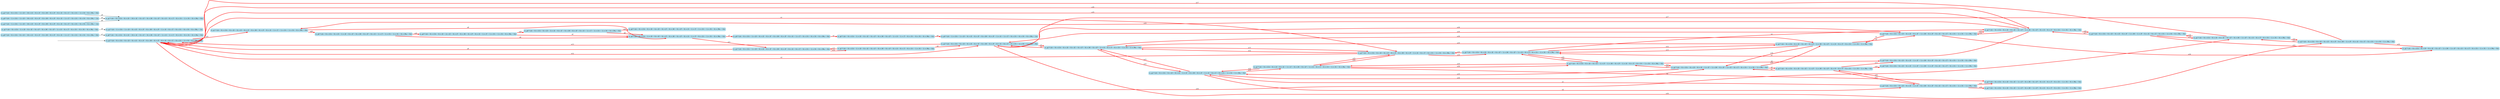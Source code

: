 digraph G {

	rankdir = LR;

	start_c_q2_99[style=invisible];

	node[shape=box, style="rounded, filled", color=lightblue2];

	c_q2_123[label="(c_q2 ≝ ((A = 0) ∧ (CA = 0) ∧ (D = 0) ∧ (E = 0) ∧ (F = 0) ∧ (M = 0) ∧ (P = 1) ∧ (S = 0) ∧ (T = 0) ∧ (Ut = 1) ∧ (Vi = 1) ∧ (Wa = 0)))"];
	c_q0_35[label="(c_q0 ≝ ((A = 1) ∧ (CA = 1) ∧ (D = 0) ∧ (E = 0) ∧ (F = 0) ∧ (M = 0) ∧ (P = 1) ∧ (S = 1) ∧ (T = 0) ∧ (Ut = 0) ∧ (Vi = 0) ∧ (Wa = 1)))"];
	c_q2_150[label="(c_q2 ≝ ((A = 0) ∧ (CA = 0) ∧ (D = 0) ∧ (E = 1) ∧ (F = 1) ∧ (M = 0) ∧ (P = 0) ∧ (S = 0) ∧ (T = 0) ∧ (Ut = 1) ∧ (Vi = 1) ∧ (Wa = 0)))"];
	c_q1_93[label="(c_q1 ≝ ((A = 0) ∧ (CA = 0) ∧ (D = 0) ∧ (E = 0) ∧ (F = 0) ∧ (M = 0) ∧ (P = 0) ∧ (S = 1) ∧ (T = 1) ∧ (Ut = 1) ∧ (Vi = 0) ∧ (Wa = 0)))"];
	c_q2_149[label="(c_q2 ≝ ((A = 0) ∧ (CA = 0) ∧ (D = 0) ∧ (E = 1) ∧ (F = 1) ∧ (M = 1) ∧ (P = 0) ∧ (S = 0) ∧ (T = 0) ∧ (Ut = 1) ∧ (Vi = 1) ∧ (Wa = 0)))"];
	c_q2_167[label="(c_q2 ≝ ((A = 0) ∧ (CA = 1) ∧ (D = 0) ∧ (E = 0) ∧ (F = 0) ∧ (M = 0) ∧ (P = 0) ∧ (S = 0) ∧ (T = 0) ∧ (Ut = 1) ∧ (Vi = 0) ∧ (Wa = 0)))"];
	c_q2_125[label="(c_q2 ≝ ((A = 0) ∧ (CA = 0) ∧ (D = 0) ∧ (E = 1) ∧ (F = 0) ∧ (M = 0) ∧ (P = 1) ∧ (S = 0) ∧ (T = 0) ∧ (Ut = 1) ∧ (Vi = 1) ∧ (Wa = 0)))"];
	c_q0_40[label="(c_q0 ≝ ((A = 0) ∧ (CA = 0) ∧ (D = 1) ∧ (E = 0) ∧ (F = 0) ∧ (M = 0) ∧ (P = 0) ∧ (S = 1) ∧ (T = 1) ∧ (Ut = 1) ∧ (Vi = 0) ∧ (Wa = 0)))"];
	c_q0_76[label="(c_q0 ≝ ((A = 0) ∧ (CA = 0) ∧ (D = 2) ∧ (E = 0) ∧ (F = 0) ∧ (M = 0) ∧ (P = 0) ∧ (S = 1) ∧ (T = 1) ∧ (Ut = 1) ∧ (Vi = 0) ∧ (Wa = 0)))"];
	c_q2_174[label="(c_q2 ≝ ((A = 0) ∧ (CA = 0) ∧ (D = 0) ∧ (E = 0) ∧ (F = 1) ∧ (M = 0) ∧ (P = 0) ∧ (S = 0) ∧ (T = 0) ∧ (Ut = 1) ∧ (Vi = 1) ∧ (Wa = 0)))"];
	c_q2_158[label="(c_q2 ≝ ((A = 0) ∧ (CA = 0) ∧ (D = 0) ∧ (E = 1) ∧ (F = 1) ∧ (M = 0) ∧ (P = 1) ∧ (S = 0) ∧ (T = 0) ∧ (Ut = 1) ∧ (Vi = 0) ∧ (Wa = 0)))"];
	c_q2_173[label="(c_q2 ≝ ((A = 0) ∧ (CA = 0) ∧ (D = 0) ∧ (E = 0) ∧ (F = 1) ∧ (M = 1) ∧ (P = 0) ∧ (S = 0) ∧ (T = 0) ∧ (Ut = 1) ∧ (Vi = 1) ∧ (Wa = 0)))"];
	c_q0_161[label="(c_q0 ≝ ((A = 0) ∧ (CA = 1) ∧ (D = 0) ∧ (E = 0) ∧ (F = 0) ∧ (M = 0) ∧ (P = 0) ∧ (S = 1) ∧ (T = 0) ∧ (Ut = 1) ∧ (Vi = 0) ∧ (Wa = 0)))"];
	c_q0_72[label="(c_q0 ≝ ((A = 0) ∧ (CA = 1) ∧ (D = 0) ∧ (E = 0) ∧ (F = 0) ∧ (M = 0) ∧ (P = 0) ∧ (S = 1) ∧ (T = 0) ∧ (Ut = 0) ∧ (Vi = 0) ∧ (Wa = 0)))"];
	c_q0_33[label="(c_q0 ≝ ((A = 0) ∧ (CA = 0) ∧ (D = 10) ∧ (E = 0) ∧ (F = 0) ∧ (M = 0) ∧ (P = 1) ∧ (S = 1) ∧ (T = 0) ∧ (Ut = 0) ∧ (Vi = 0) ∧ (Wa = 0)))"];
	c_q2_4[label="(c_q2 ≝ ((A = 0) ∧ (CA = 1) ∧ (D = 0) ∧ (E = 0) ∧ (F = 0) ∧ (M = 0) ∧ (P = 1) ∧ (S = 0) ∧ (T = 0) ∧ (Ut = 0) ∧ (Vi = 0) ∧ (Wa = 0)))"];
	c_q2_155[label="(c_q2 ≝ ((A = 0) ∧ (CA = 0) ∧ (D = 0) ∧ (E = 1) ∧ (F = 1) ∧ (M = 0) ∧ (P = 1) ∧ (S = 0) ∧ (T = 0) ∧ (Ut = 1) ∧ (Vi = 1) ∧ (Wa = 0)))"];
	c_q2_166[label="(c_q2 ≝ ((A = 0) ∧ (CA = 1) ∧ (D = 0) ∧ (E = 0) ∧ (F = 0) ∧ (M = 0) ∧ (P = 0) ∧ (S = 0) ∧ (T = 0) ∧ (Ut = 1) ∧ (Vi = 1) ∧ (Wa = 0)))"];
	c_q2_127[label="(c_q2 ≝ ((A = 0) ∧ (CA = 0) ∧ (D = 0) ∧ (E = 1) ∧ (F = 0) ∧ (M = 0) ∧ (P = 0) ∧ (S = 0) ∧ (T = 0) ∧ (Ut = 1) ∧ (Vi = 0) ∧ (Wa = 0)))"];
	c_q2_8[label="(c_q2 ≝ ((A = 0) ∧ (CA = 1) ∧ (D = 10) ∧ (E = 0) ∧ (F = 0) ∧ (M = 0) ∧ (P = 0) ∧ (S = 0) ∧ (T = 0) ∧ (Ut = 1) ∧ (Vi = 0) ∧ (Wa = 0)))"];
	c_q2_143[label="(c_q2 ≝ ((A = 0) ∧ (CA = 0) ∧ (D = 0) ∧ (E = 0) ∧ (F = 0) ∧ (M = 1) ∧ (P = 0) ∧ (S = 0) ∧ (T = 0) ∧ (Ut = 1) ∧ (Vi = 0) ∧ (Wa = 0)))"];
	c_q2_99[label="(c_q2 ≝ ((A = 0) ∧ (CA = 0) ∧ (D = 0) ∧ (E = 0) ∧ (F = 0) ∧ (M = 0) ∧ (P = 0) ∧ (S = 0) ∧ (T = 0) ∧ (Ut = 1) ∧ (Vi = 0) ∧ (Wa = 0)))"];
	c_q2_169[label="(c_q2 ≝ ((A = 0) ∧ (CA = 0) ∧ (D = 0) ∧ (E = 0) ∧ (F = 1) ∧ (M = 0) ∧ (P = 1) ∧ (S = 0) ∧ (T = 0) ∧ (Ut = 1) ∧ (Vi = 1) ∧ (Wa = 0)))"];
	c_q2_171[label="(c_q2 ≝ ((A = 0) ∧ (CA = 0) ∧ (D = 0) ∧ (E = 0) ∧ (F = 1) ∧ (M = 0) ∧ (P = 0) ∧ (S = 0) ∧ (T = 0) ∧ (Ut = 1) ∧ (Vi = 0) ∧ (Wa = 0)))"];
	c_q2_142[label="(c_q2 ≝ ((A = 0) ∧ (CA = 0) ∧ (D = 0) ∧ (E = 0) ∧ (F = 1) ∧ (M = 1) ∧ (P = 0) ∧ (S = 0) ∧ (T = 0) ∧ (Ut = 1) ∧ (Vi = 0) ∧ (Wa = 0)))"];
	c_q2_153[label="(c_q2 ≝ ((A = 0) ∧ (CA = 0) ∧ (D = 0) ∧ (E = 1) ∧ (F = 1) ∧ (M = 0) ∧ (P = 0) ∧ (S = 0) ∧ (T = 0) ∧ (Ut = 1) ∧ (Vi = 0) ∧ (Wa = 0)))"];
	c_q0_42[label="(c_q0 ≝ ((A = 1) ∧ (CA = 1) ∧ (D = 10) ∧ (E = 0) ∧ (F = 0) ∧ (M = 0) ∧ (P = 0) ∧ (S = 1) ∧ (T = 0) ∧ (Ut = 0) ∧ (Vi = 0) ∧ (Wa = 1)))"];
	c_q2_43[label="(c_q2 ≝ ((A = 0) ∧ (CA = 0) ∧ (D = 10) ∧ (E = 0) ∧ (F = 0) ∧ (M = 0) ∧ (P = 0) ∧ (S = 0) ∧ (T = 0) ∧ (Ut = 1) ∧ (Vi = 0) ∧ (Wa = 0)))"];
	c_q2_6[label="(c_q2 ≝ ((A = 1) ∧ (CA = 1) ∧ (D = 10) ∧ (E = 0) ∧ (F = 0) ∧ (M = 0) ∧ (P = 0) ∧ (S = 0) ∧ (T = 0) ∧ (Ut = 0) ∧ (Vi = 0) ∧ (Wa = 1)))"];
	c_q0_32[label="(c_q0 ≝ ((A = 0) ∧ (CA = 0) ∧ (D = 10) ∧ (E = 0) ∧ (F = 0) ∧ (M = 0) ∧ (P = 0) ∧ (S = 1) ∧ (T = 0) ∧ (Ut = 0) ∧ (Vi = 0) ∧ (Wa = 0)))"];
	c_q2_115[label="(c_q2 ≝ ((A = 0) ∧ (CA = 0) ∧ (D = 0) ∧ (E = 0) ∧ (F = 0) ∧ (M = 0) ∧ (P = 1) ∧ (S = 0) ∧ (T = 0) ∧ (Ut = 1) ∧ (Vi = 0) ∧ (Wa = 0)))"];
	c_q2_5[label="(c_q2 ≝ ((A = 1) ∧ (CA = 1) ∧ (D = 0) ∧ (E = 0) ∧ (F = 0) ∧ (M = 0) ∧ (P = 1) ∧ (S = 0) ∧ (T = 0) ∧ (Ut = 0) ∧ (Vi = 0) ∧ (Wa = 1)))"];
	c_q2_175[label="(c_q2 ≝ ((A = 0) ∧ (CA = 0) ∧ (D = 0) ∧ (E = 0) ∧ (F = 0) ∧ (M = 0) ∧ (P = 0) ∧ (S = 0) ∧ (T = 0) ∧ (Ut = 1) ∧ (Vi = 1) ∧ (Wa = 0)))"];
	c_q2_157[label="(c_q2 ≝ ((A = 0) ∧ (CA = 0) ∧ (D = 0) ∧ (E = 0) ∧ (F = 1) ∧ (M = 0) ∧ (P = 1) ∧ (S = 0) ∧ (T = 0) ∧ (Ut = 1) ∧ (Vi = 0) ∧ (Wa = 0)))"];
	c_q2_151[label="(c_q2 ≝ ((A = 0) ∧ (CA = 0) ∧ (D = 0) ∧ (E = 1) ∧ (F = 0) ∧ (M = 0) ∧ (P = 0) ∧ (S = 0) ∧ (T = 0) ∧ (Ut = 1) ∧ (Vi = 1) ∧ (Wa = 0)))"];
	c_q2_129[label="(c_q2 ≝ ((A = 0) ∧ (CA = 0) ∧ (D = 0) ∧ (E = 1) ∧ (F = 0) ∧ (M = 1) ∧ (P = 0) ∧ (S = 0) ∧ (T = 0) ∧ (Ut = 1) ∧ (Vi = 1) ∧ (Wa = 0)))"];
	c_q0_162[label="(c_q0 ≝ ((A = 0) ∧ (CA = 0) ∧ (D = 3) ∧ (E = 0) ∧ (F = 0) ∧ (M = 0) ∧ (P = 0) ∧ (S = 1) ∧ (T = 1) ∧ (Ut = 1) ∧ (Vi = 0) ∧ (Wa = 0)))"];
	c_q2_159[label="(c_q2 ≝ ((A = 0) ∧ (CA = 0) ∧ (D = 0) ∧ (E = 1) ∧ (F = 0) ∧ (M = 0) ∧ (P = 1) ∧ (S = 0) ∧ (T = 0) ∧ (Ut = 1) ∧ (Vi = 0) ∧ (Wa = 0)))"];
	c_q0_163[label="(c_q0 ≝ ((A = 0) ∧ (CA = 0) ∧ (D = 4) ∧ (E = 0) ∧ (F = 0) ∧ (M = 0) ∧ (P = 0) ∧ (S = 1) ∧ (T = 1) ∧ (Ut = 1) ∧ (Vi = 0) ∧ (Wa = 0)))"];
	c_q2_136[label="(c_q2 ≝ ((A = 0) ∧ (CA = 0) ∧ (D = 0) ∧ (E = 0) ∧ (F = 0) ∧ (M = 1) ∧ (P = 0) ∧ (S = 0) ∧ (T = 0) ∧ (Ut = 1) ∧ (Vi = 1) ∧ (Wa = 0)))"];
	c_q0_73[label="(c_q0 ≝ ((A = 0) ∧ (CA = 1) ∧ (D = 0) ∧ (E = 0) ∧ (F = 0) ∧ (M = 0) ∧ (P = 1) ∧ (S = 1) ∧ (T = 0) ∧ (Ut = 0) ∧ (Vi = 0) ∧ (Wa = 0)))"];

	start_c_q2_99 -> c_q2_99;
	c_q2_99 -> c_q2_115[label="e1", penwidth=3, color=red];
	c_q2_115 -> c_q2_99[label="e2", penwidth=3, color=red];
	c_q2_4 -> c_q2_5[label="e4"];
	c_q2_6 -> c_q2_43[label="e6"];
	c_q2_8 -> c_q2_43[label="e9"];
	c_q2_115 -> c_q2_123[label="e12", penwidth=3, color=red];
	c_q2_123 -> c_q2_115[label="e13", penwidth=3, color=red];
	c_q2_123 -> c_q2_125[label="e14", penwidth=3, color=red];
	c_q2_125 -> c_q2_123[label="e15", penwidth=3, color=red];
	c_q2_99 -> c_q2_143[label="e16", penwidth=3, color=red];
	c_q2_143 -> c_q2_99[label="e17", penwidth=3, color=red];
	c_q2_125 -> c_q2_155[label="e18", penwidth=3, color=red];
	c_q2_155 -> c_q2_125[label="e19", penwidth=3, color=red];
	c_q2_99 -> c_q1_93[label="e10", penwidth=3, color=red];
	c_q1_93 -> c_q0_161[label="e8", penwidth=3, color=red];
	c_q1_93 -> c_q0_40[label="e20", penwidth=3, color=red];
	c_q0_32 -> c_q0_33[label="e1"];
	c_q0_73 -> c_q0_35[label="e4", penwidth=3, color=red];
	c_q0_161 -> c_q0_72[label="e7", penwidth=3, color=red];
	c_q0_40 -> c_q0_161[label="e8", penwidth=3, color=red];
	c_q0_40 -> c_q0_76[label="e20", penwidth=3, color=red];
	c_q0_42 -> c_q2_43[label="e6"];
	c_q0_161 -> c_q2_167[label="e11", penwidth=3, color=red];
	c_q2_99 -> c_q2_175[label="e12", penwidth=3, color=red];
	c_q2_99 -> c_q2_171[label="e18", penwidth=3, color=red];
	c_q2_115 -> c_q2_159[label="e14", penwidth=3, color=red];
	c_q2_115 -> c_q2_157[label="e18", penwidth=3, color=red];
	c_q2_123 -> c_q2_175[label="e2", penwidth=3, color=red];
	c_q2_123 -> c_q2_169[label="e18", penwidth=3, color=red];
	c_q2_125 -> c_q2_151[label="e2", penwidth=3, color=red];
	c_q2_125 -> c_q2_159[label="e13", penwidth=3, color=red];
	c_q2_143 -> c_q2_136[label="e12", penwidth=3, color=red];
	c_q2_143 -> c_q2_142[label="e18", penwidth=3, color=red];
	c_q2_155 -> c_q2_150[label="e2", penwidth=3, color=red];
	c_q2_155 -> c_q2_158[label="e13", penwidth=3, color=red];
	c_q2_155 -> c_q2_169[label="e15", penwidth=3, color=red];
	c_q0_72 -> c_q0_73[label="e1", penwidth=3, color=red];
	c_q0_76 -> c_q0_161[label="e8", penwidth=3, color=red];
	c_q0_76 -> c_q0_162[label="e20", penwidth=3, color=red];
	c_q2_167 -> c_q2_99[label="e9", penwidth=3, color=red];
	c_q2_167 -> c_q2_166[label="e12", penwidth=3, color=red];
	c_q2_175 -> c_q2_123[label="e1", penwidth=3, color=red];
	c_q2_175 -> c_q2_99[label="e13", penwidth=3, color=red];
	c_q2_175 -> c_q2_136[label="e16", penwidth=3, color=red];
	c_q2_175 -> c_q2_174[label="e18", penwidth=3, color=red];
	c_q2_171 -> c_q2_157[label="e1", penwidth=3, color=red];
	c_q2_171 -> c_q1_93[label="e10", penwidth=3, color=red];
	c_q2_171 -> c_q2_174[label="e12", penwidth=3, color=red];
	c_q2_171 -> c_q2_142[label="e16", penwidth=3, color=red];
	c_q2_171 -> c_q2_99[label="e19", penwidth=3, color=red];
	c_q2_159 -> c_q2_127[label="e2", penwidth=3, color=red];
	c_q2_159 -> c_q2_125[label="e12", penwidth=3, color=red];
	c_q2_159 -> c_q2_115[label="e15", penwidth=3, color=red];
	c_q2_159 -> c_q2_158[label="e18", penwidth=3, color=red];
	c_q2_157 -> c_q2_171[label="e2", penwidth=3, color=red];
	c_q2_157 -> c_q2_169[label="e12", penwidth=3, color=red];
	c_q2_157 -> c_q2_158[label="e14", penwidth=3, color=red];
	c_q2_157 -> c_q2_115[label="e19", penwidth=3, color=red];
	c_q2_169 -> c_q2_174[label="e2", penwidth=3, color=red];
	c_q2_169 -> c_q2_157[label="e13", penwidth=3, color=red];
	c_q2_169 -> c_q2_155[label="e14", penwidth=3, color=red];
	c_q2_169 -> c_q2_123[label="e19", penwidth=3, color=red];
	c_q2_151 -> c_q2_125[label="e1", penwidth=3, color=red];
	c_q2_151 -> c_q2_127[label="e13", penwidth=3, color=red];
	c_q2_151 -> c_q2_129[label="e16", penwidth=3, color=red];
	c_q2_151 -> c_q2_150[label="e18", penwidth=3, color=red];
	c_q2_136 -> c_q2_143[label="e13", penwidth=3, color=red];
	c_q2_136 -> c_q2_175[label="e17", penwidth=3, color=red];
	c_q2_136 -> c_q2_173[label="e18", penwidth=3, color=red];
	c_q2_142 -> c_q2_173[label="e12", penwidth=3, color=red];
	c_q2_142 -> c_q2_171[label="e17", penwidth=3, color=red];
	c_q2_142 -> c_q2_143[label="e19", penwidth=3, color=red];
	c_q2_150 -> c_q2_155[label="e1", penwidth=3, color=red];
	c_q2_150 -> c_q2_153[label="e13", penwidth=3, color=red];
	c_q2_150 -> c_q2_149[label="e16", penwidth=3, color=red];
	c_q2_150 -> c_q2_151[label="e19", penwidth=3, color=red];
	c_q2_158 -> c_q2_153[label="e2", penwidth=3, color=red];
	c_q2_158 -> c_q2_155[label="e12", penwidth=3, color=red];
	c_q2_158 -> c_q2_157[label="e15", penwidth=3, color=red];
	c_q2_158 -> c_q2_159[label="e19", penwidth=3, color=red];
	c_q0_162 -> c_q0_161[label="e8", penwidth=3, color=red];
	c_q0_162 -> c_q0_163[label="e20", penwidth=3, color=red];
	c_q2_166 -> c_q2_175[label="e9", penwidth=3, color=red];
	c_q2_166 -> c_q2_167[label="e13", penwidth=3, color=red];
	c_q2_174 -> c_q2_169[label="e1", penwidth=3, color=red];
	c_q2_174 -> c_q2_171[label="e13", penwidth=3, color=red];
	c_q2_174 -> c_q2_173[label="e16", penwidth=3, color=red];
	c_q2_174 -> c_q2_175[label="e19", penwidth=3, color=red];

}